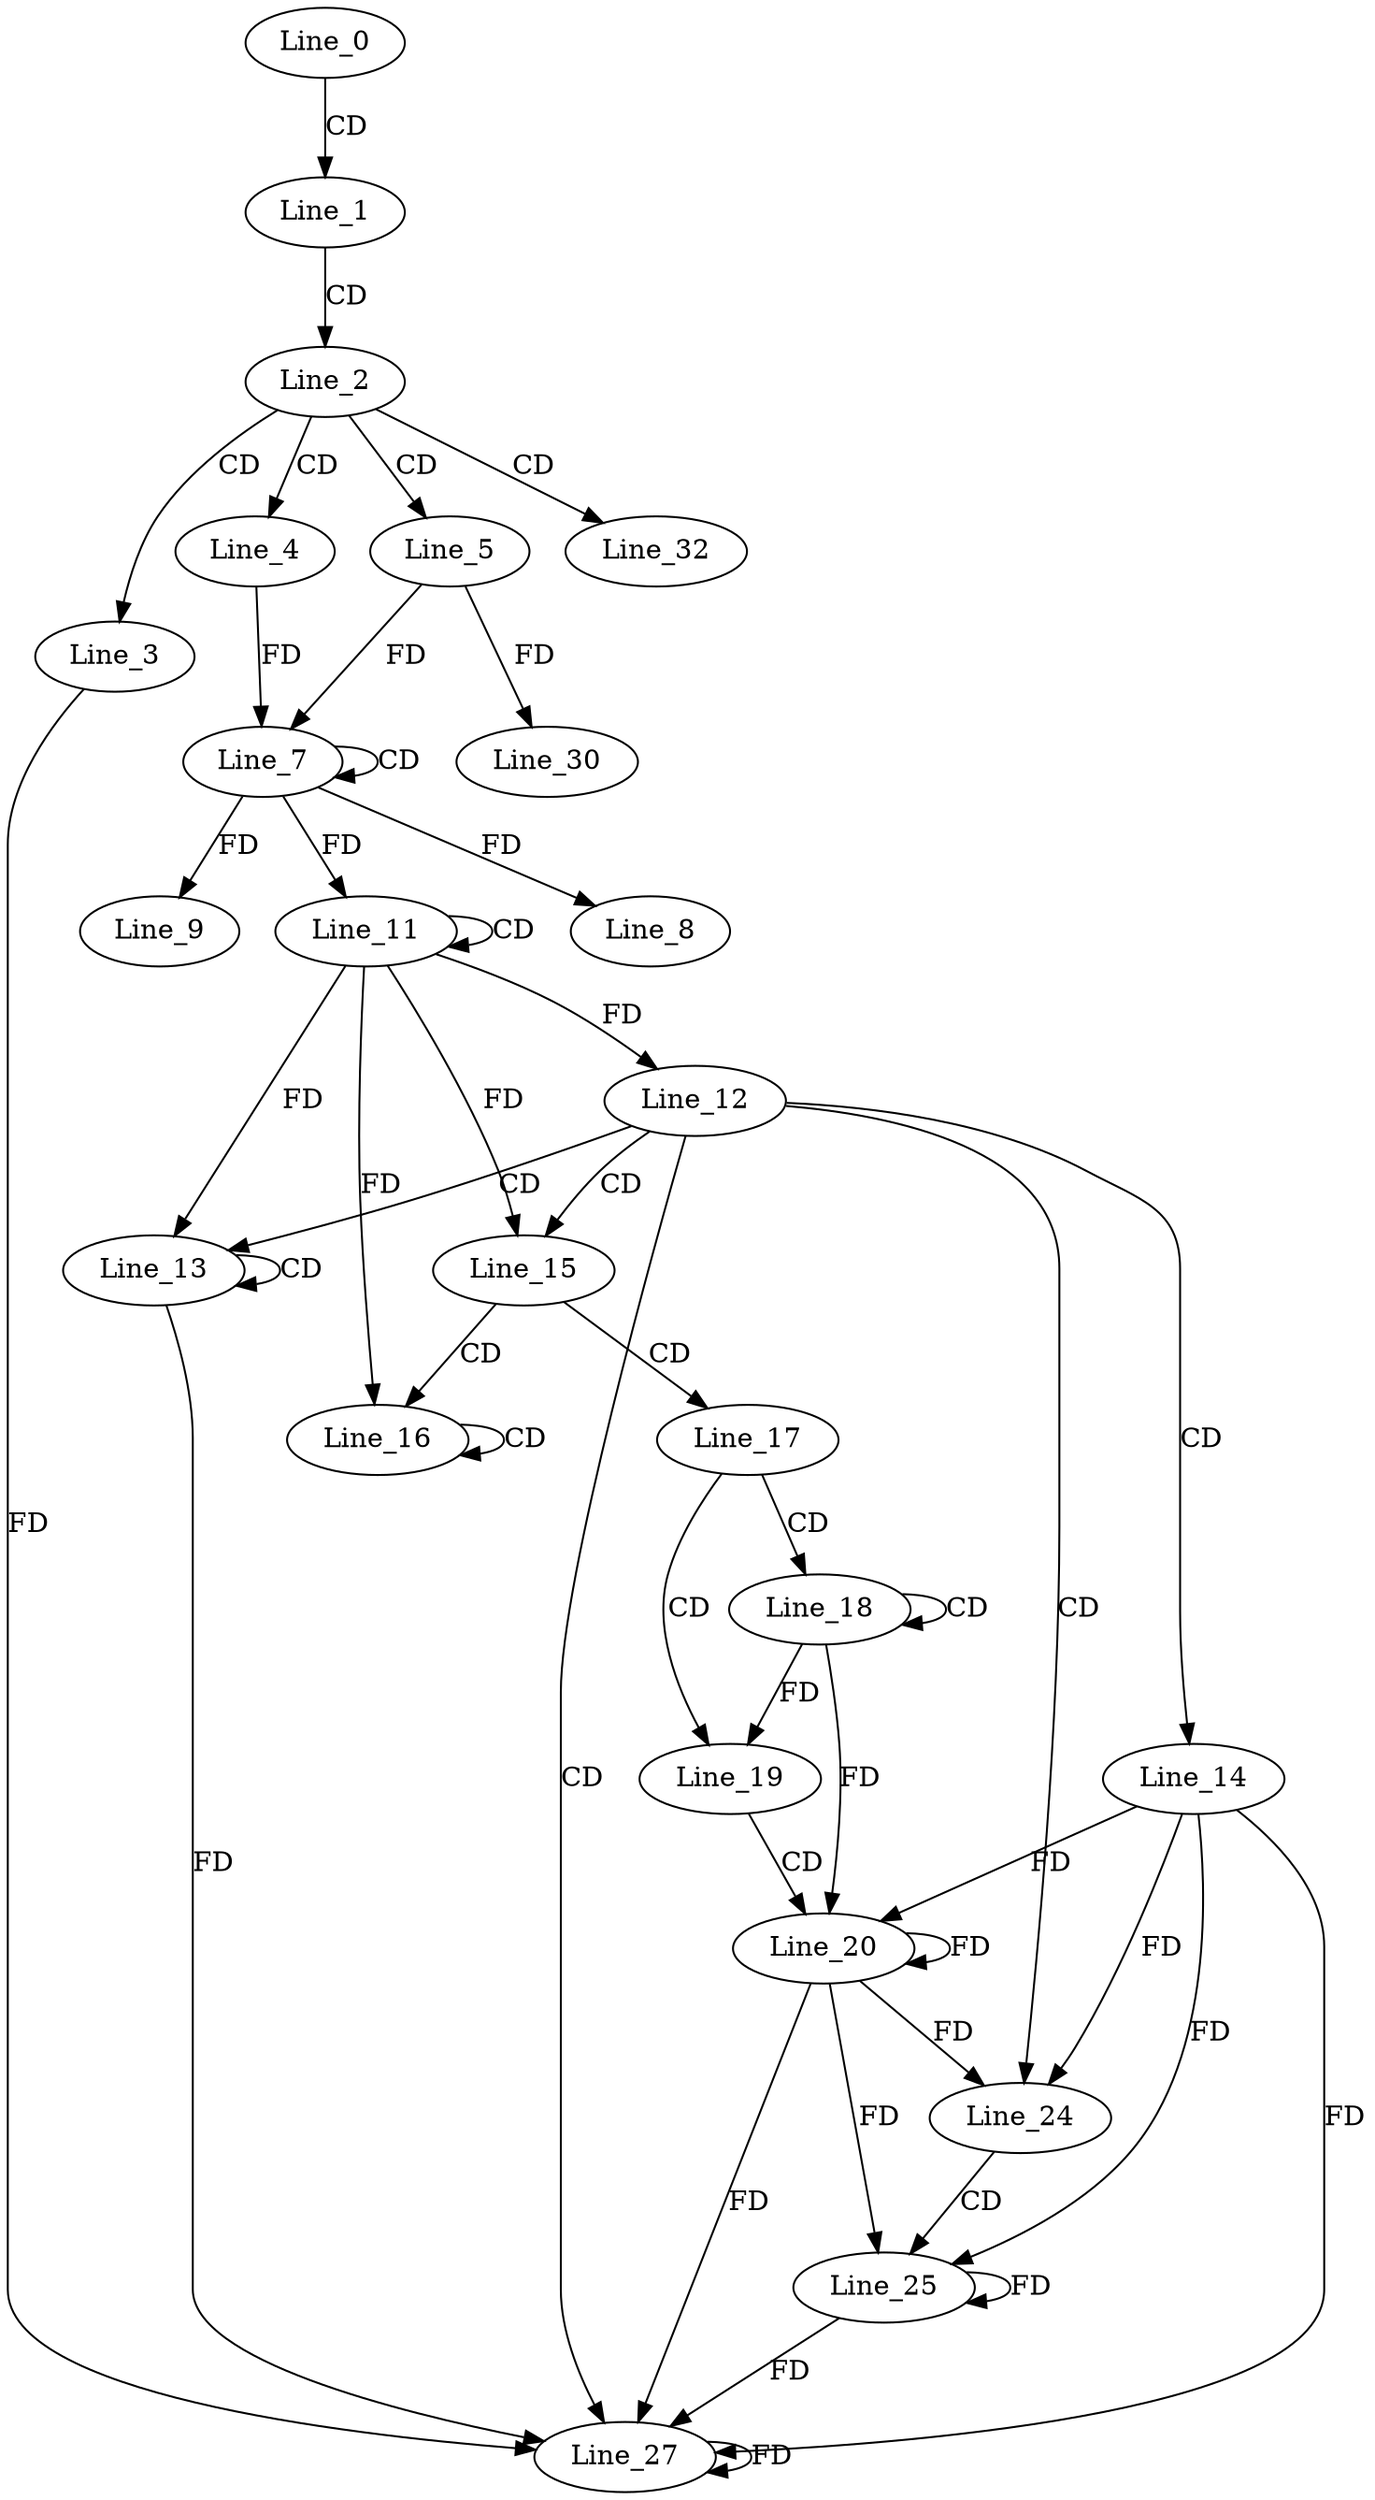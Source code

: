 digraph G {
  Line_0;
  Line_1;
  Line_2;
  Line_3;
  Line_4;
  Line_5;
  Line_7;
  Line_7;
  Line_8;
  Line_9;
  Line_9;
  Line_11;
  Line_11;
  Line_12;
  Line_13;
  Line_13;
  Line_14;
  Line_15;
  Line_15;
  Line_16;
  Line_16;
  Line_16;
  Line_17;
  Line_18;
  Line_18;
  Line_19;
  Line_20;
  Line_20;
  Line_24;
  Line_25;
  Line_27;
  Line_27;
  Line_30;
  Line_32;
  Line_0 -> Line_1 [ label="CD" ];
  Line_1 -> Line_2 [ label="CD" ];
  Line_2 -> Line_3 [ label="CD" ];
  Line_2 -> Line_4 [ label="CD" ];
  Line_2 -> Line_5 [ label="CD" ];
  Line_7 -> Line_7 [ label="CD" ];
  Line_4 -> Line_7 [ label="FD" ];
  Line_5 -> Line_7 [ label="FD" ];
  Line_7 -> Line_8 [ label="FD" ];
  Line_7 -> Line_9 [ label="FD" ];
  Line_11 -> Line_11 [ label="CD" ];
  Line_7 -> Line_11 [ label="FD" ];
  Line_11 -> Line_12 [ label="FD" ];
  Line_12 -> Line_13 [ label="CD" ];
  Line_13 -> Line_13 [ label="CD" ];
  Line_11 -> Line_13 [ label="FD" ];
  Line_12 -> Line_14 [ label="CD" ];
  Line_12 -> Line_15 [ label="CD" ];
  Line_11 -> Line_15 [ label="FD" ];
  Line_15 -> Line_16 [ label="CD" ];
  Line_16 -> Line_16 [ label="CD" ];
  Line_11 -> Line_16 [ label="FD" ];
  Line_15 -> Line_17 [ label="CD" ];
  Line_17 -> Line_18 [ label="CD" ];
  Line_18 -> Line_18 [ label="CD" ];
  Line_17 -> Line_19 [ label="CD" ];
  Line_18 -> Line_19 [ label="FD" ];
  Line_19 -> Line_20 [ label="CD" ];
  Line_14 -> Line_20 [ label="FD" ];
  Line_20 -> Line_20 [ label="FD" ];
  Line_18 -> Line_20 [ label="FD" ];
  Line_12 -> Line_24 [ label="CD" ];
  Line_14 -> Line_24 [ label="FD" ];
  Line_20 -> Line_24 [ label="FD" ];
  Line_24 -> Line_25 [ label="CD" ];
  Line_14 -> Line_25 [ label="FD" ];
  Line_20 -> Line_25 [ label="FD" ];
  Line_25 -> Line_25 [ label="FD" ];
  Line_12 -> Line_27 [ label="CD" ];
  Line_3 -> Line_27 [ label="FD" ];
  Line_27 -> Line_27 [ label="FD" ];
  Line_13 -> Line_27 [ label="FD" ];
  Line_14 -> Line_27 [ label="FD" ];
  Line_20 -> Line_27 [ label="FD" ];
  Line_25 -> Line_27 [ label="FD" ];
  Line_5 -> Line_30 [ label="FD" ];
  Line_2 -> Line_32 [ label="CD" ];
}

